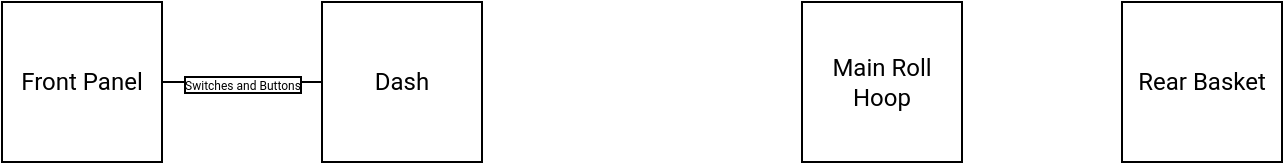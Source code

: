 <mxfile version="21.7.2" type="github">
  <diagram name="Page-1" id="JPXfJ8LPzCzadp_vGgTz">
    <mxGraphModel dx="919" dy="584" grid="1" gridSize="10" guides="1" tooltips="1" connect="1" arrows="1" fold="1" page="1" pageScale="1" pageWidth="850" pageHeight="1100" math="0" shadow="0">
      <root>
        <mxCell id="0" />
        <mxCell id="1" parent="0" />
        <mxCell id="mslCy4u5-Nsj2cdOgmc5-1" value="&lt;font data-font-src=&quot;https://fonts.googleapis.com/css?family=Roboto&quot; face=&quot;Roboto&quot;&gt;Front Panel&lt;br&gt;&lt;/font&gt;" style="rounded=0;whiteSpace=wrap;html=1;" parent="1" vertex="1">
          <mxGeometry x="80" y="400" width="80" height="80" as="geometry" />
        </mxCell>
        <mxCell id="mslCy4u5-Nsj2cdOgmc5-2" value="&lt;font face=&quot;Roboto&quot;&gt;Main Roll Hoop&lt;br&gt;&lt;/font&gt;" style="rounded=0;whiteSpace=wrap;html=1;" parent="1" vertex="1">
          <mxGeometry x="480" y="400" width="80" height="80" as="geometry" />
        </mxCell>
        <mxCell id="3HpwHHs0Gdtxuj9xTkJ--2" value="&lt;font&gt;Dash&lt;/font&gt;" style="rounded=0;whiteSpace=wrap;html=1;fontFamily=Roboto;fontSource=https%3A%2F%2Ffonts.googleapis.com%2Fcss%3Ffamily%3DRoboto;" vertex="1" parent="1">
          <mxGeometry x="240" y="400" width="80" height="80" as="geometry" />
        </mxCell>
        <mxCell id="3HpwHHs0Gdtxuj9xTkJ--3" value="&lt;font face=&quot;Roboto&quot;&gt;Rear Basket&lt;br&gt;&lt;/font&gt;" style="rounded=0;whiteSpace=wrap;html=1;" vertex="1" parent="1">
          <mxGeometry x="640" y="400" width="80" height="80" as="geometry" />
        </mxCell>
        <mxCell id="3HpwHHs0Gdtxuj9xTkJ--5" value="" style="endArrow=none;html=1;rounded=0;exitX=1;exitY=0.5;exitDx=0;exitDy=0;entryX=0;entryY=0.5;entryDx=0;entryDy=0;" edge="1" parent="1" source="mslCy4u5-Nsj2cdOgmc5-1" target="3HpwHHs0Gdtxuj9xTkJ--2">
          <mxGeometry width="50" height="50" relative="1" as="geometry">
            <mxPoint x="220" y="490" as="sourcePoint" />
            <mxPoint x="210" y="410" as="targetPoint" />
          </mxGeometry>
        </mxCell>
        <mxCell id="3HpwHHs0Gdtxuj9xTkJ--6" value="&lt;font data-font-src=&quot;https://fonts.googleapis.com/css?family=Roboto&quot; face=&quot;Roboto&quot; style=&quot;font-size: 8px;&quot;&gt;Text&lt;/font&gt;" style="edgeLabel;html=1;align=center;verticalAlign=middle;resizable=0;points=[];" vertex="1" connectable="0" parent="3HpwHHs0Gdtxuj9xTkJ--5">
          <mxGeometry x="0.324" y="1" relative="1" as="geometry">
            <mxPoint x="-13" y="1" as="offset" />
          </mxGeometry>
        </mxCell>
        <mxCell id="3HpwHHs0Gdtxuj9xTkJ--7" value="&lt;font style=&quot;font-size: 6px;&quot; data-font-src=&quot;https://fonts.googleapis.com/css?family=Roboto&quot;&gt;Switches and Buttons&lt;br style=&quot;font-size: 6px;&quot;&gt;&lt;/font&gt;" style="edgeLabel;html=1;align=center;verticalAlign=middle;resizable=0;points=[];fontSize=6;fontFamily=Roboto;fontColor=default;fontSource=https%3A%2F%2Ffonts.googleapis.com%2Fcss%3Ffamily%3DRoboto;labelBorderColor=default;" vertex="1" connectable="0" parent="3HpwHHs0Gdtxuj9xTkJ--5">
          <mxGeometry x="-0.014" y="-1" relative="1" as="geometry">
            <mxPoint as="offset" />
          </mxGeometry>
        </mxCell>
      </root>
    </mxGraphModel>
  </diagram>
</mxfile>
